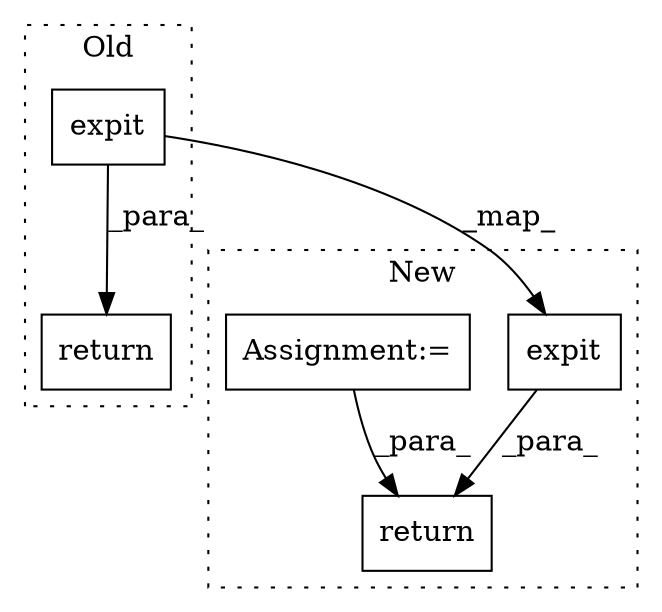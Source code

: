 digraph G {
subgraph cluster0 {
1 [label="expit" a="32" s="1359,1368" l="6,1" shape="box"];
4 [label="return" a="41" s="1321" l="7" shape="box"];
label = "Old";
style="dotted";
}
subgraph cluster1 {
2 [label="expit" a="32" s="1633,1642" l="6,1" shape="box"];
3 [label="return" a="41" s="1752" l="7" shape="box"];
5 [label="Assignment:=" a="7" s="1611" l="5" shape="box"];
label = "New";
style="dotted";
}
1 -> 4 [label="_para_"];
1 -> 2 [label="_map_"];
2 -> 3 [label="_para_"];
5 -> 3 [label="_para_"];
}
